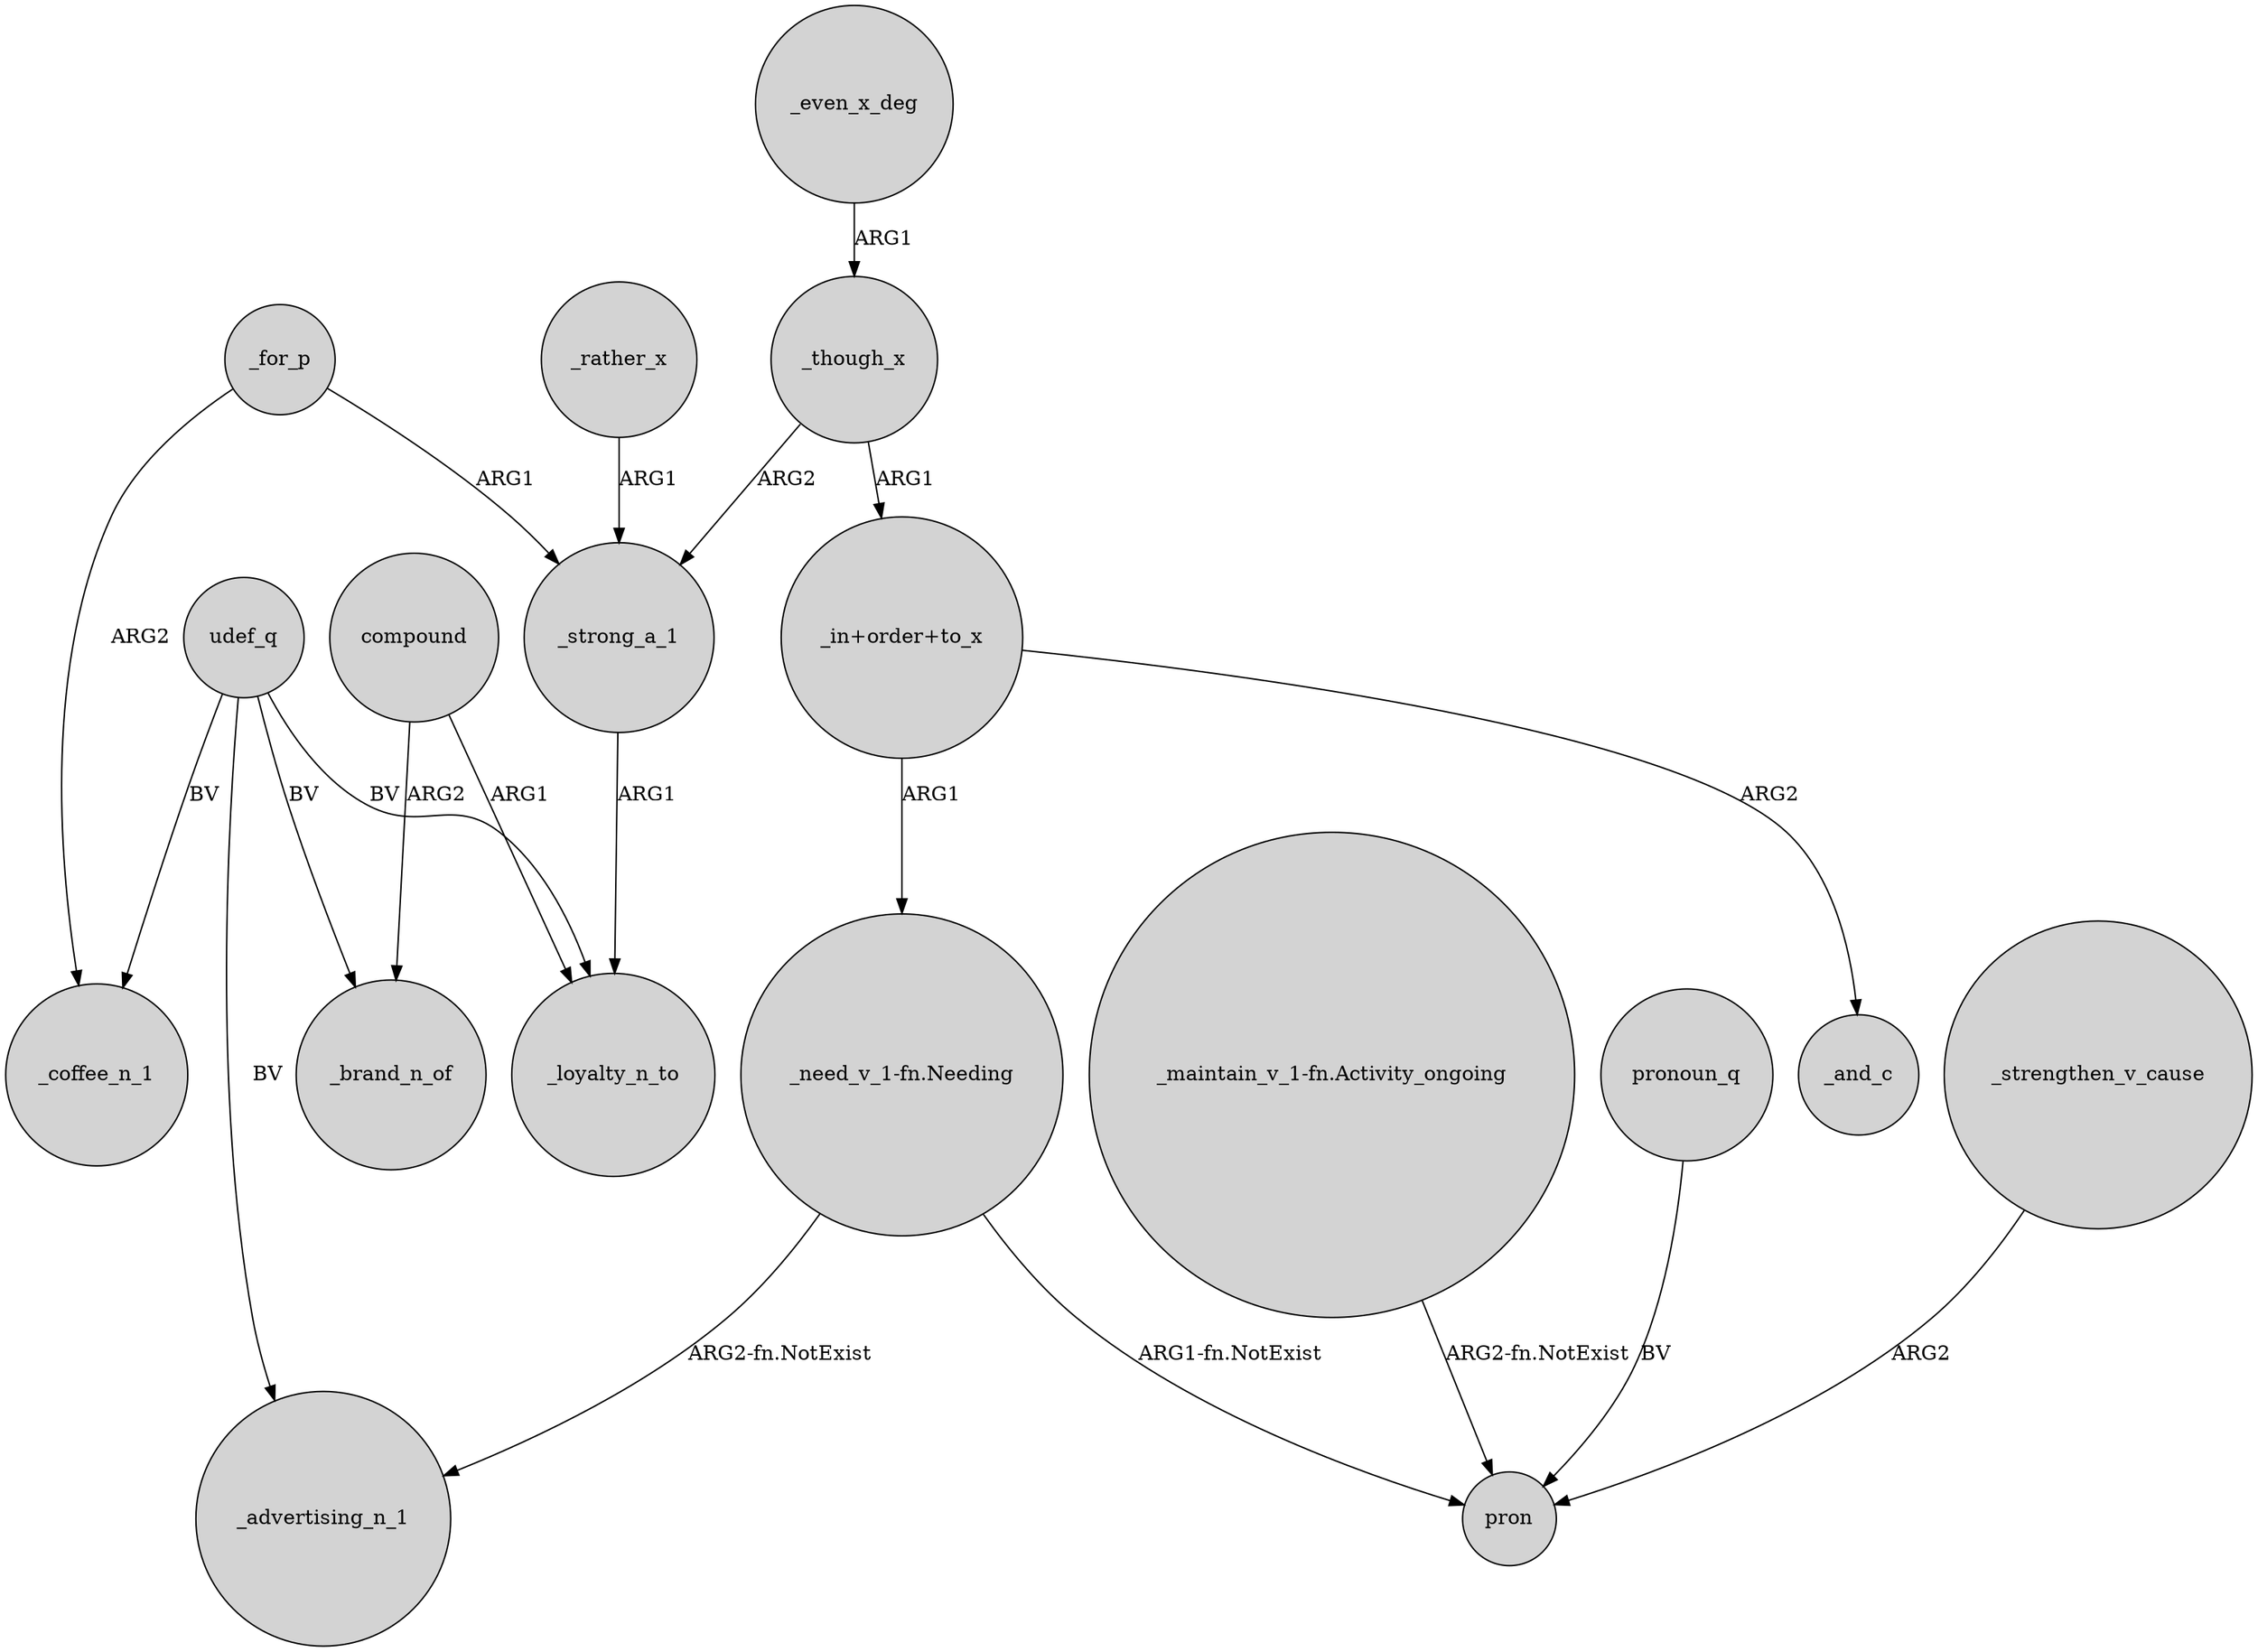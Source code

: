 digraph {
	node [shape=circle style=filled]
	compound -> _loyalty_n_to [label=ARG1]
	_strong_a_1 -> _loyalty_n_to [label=ARG1]
	"_in+order+to_x" -> "_need_v_1-fn.Needing" [label=ARG1]
	"_need_v_1-fn.Needing" -> _advertising_n_1 [label="ARG2-fn.NotExist"]
	_even_x_deg -> _though_x [label=ARG1]
	"_maintain_v_1-fn.Activity_ongoing" -> pron [label="ARG2-fn.NotExist"]
	compound -> _brand_n_of [label=ARG2]
	_for_p -> _strong_a_1 [label=ARG1]
	_though_x -> _strong_a_1 [label=ARG2]
	udef_q -> _advertising_n_1 [label=BV]
	pronoun_q -> pron [label=BV]
	_though_x -> "_in+order+to_x" [label=ARG1]
	udef_q -> _loyalty_n_to [label=BV]
	_rather_x -> _strong_a_1 [label=ARG1]
	_strengthen_v_cause -> pron [label=ARG2]
	"_need_v_1-fn.Needing" -> pron [label="ARG1-fn.NotExist"]
	udef_q -> _brand_n_of [label=BV]
	"_in+order+to_x" -> _and_c [label=ARG2]
	udef_q -> _coffee_n_1 [label=BV]
	_for_p -> _coffee_n_1 [label=ARG2]
}
